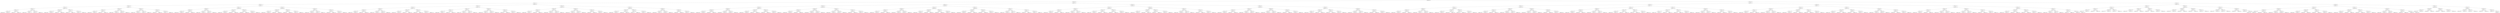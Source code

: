 digraph G{
1792467283 [label="Node{data=[6660, 6660]}"]
1792467283 -> 945177211
945177211 [label="Node{data=[5550, 5550]}"]
945177211 -> 317472188
317472188 [label="Node{data=[3796, 3796]}"]
317472188 -> 1529491159
1529491159 [label="Node{data=[3447, 3447]}"]
1529491159 -> 111902872
111902872 [label="Node{data=[1805, 1805]}"]
111902872 -> 207904684
207904684 [label="Node{data=[1682, 1682]}"]
207904684 -> 2132185665
2132185665 [label="Node{data=[1674, 1674]}"]
2132185665 -> 1967146978
1967146978 [label="Node{data=[1670, 1670]}"]
1967146978 -> 800437906
800437906 [label="Node{data=[1668, 1668]}"]
800437906 -> 25298423
25298423 [label="Node{data=[1665, 1665]}"]
800437906 -> 1246567196
1246567196 [label="Node{data=[1669, 1669]}"]
1967146978 -> 1036335840
1036335840 [label="Node{data=[1672, 1672]}"]
1036335840 -> 1069943532
1069943532 [label="Node{data=[1671, 1671]}"]
1036335840 -> 779750750
779750750 [label="Node{data=[1673, 1673]}"]
2132185665 -> 214791798
214791798 [label="Node{data=[1678, 1678]}"]
214791798 -> 407588661
407588661 [label="Node{data=[1676, 1676]}"]
407588661 -> 391493562
391493562 [label="Node{data=[1675, 1675]}"]
407588661 -> 1765492979
1765492979 [label="Node{data=[1677, 1677]}"]
214791798 -> 245558628
245558628 [label="Node{data=[1680, 1680]}"]
245558628 -> 1288845666
1288845666 [label="Node{data=[1679, 1679]}"]
245558628 -> 1979760421
1979760421 [label="Node{data=[1681, 1681]}"]
207904684 -> 1162812870
1162812870 [label="Node{data=[1715, 1715]}"]
1162812870 -> 1553928646
1553928646 [label="Node{data=[1686, 1686]}"]
1553928646 -> 22751774
22751774 [label="Node{data=[1684, 1684]}"]
22751774 -> 1926321287
1926321287 [label="Node{data=[1683, 1683]}"]
22751774 -> 1330497078
1330497078 [label="Node{data=[1685, 1685]}"]
1553928646 -> 1811476280
1811476280 [label="Node{data=[1688, 1688]}"]
1811476280 -> 866857859
866857859 [label="Node{data=[1687, 1687]}"]
1811476280 -> 1269181469
1269181469 [label="Node{data=[1689, 1689]}"]
1162812870 -> 1786457897
1786457897 [label="Node{data=[1801, 1801]}"]
1786457897 -> 1180081265
1180081265 [label="Node{data=[1767, 1767]}"]
1180081265 -> 738953235
738953235 [label="Node{data=[1727, 1727]}"]
1180081265 -> 1454870347
1454870347 [label="Node{data=[1774, 1774]}"]
1786457897 -> 1703338195
1703338195 [label="Node{data=[1803, 1803]}"]
1703338195 -> 398544134
398544134 [label="Node{data=[1802, 1802]}"]
1703338195 -> 1744438525
1744438525 [label="Node{data=[1804, 1804]}"]
111902872 -> 232587934
232587934 [label="Node{data=[2011, 2011]}"]
232587934 -> 1594882958
1594882958 [label="Node{data=[1826, 1826]}"]
1594882958 -> 1111172116
1111172116 [label="Node{data=[1809, 1809]}"]
1111172116 -> 1976634690
1976634690 [label="Node{data=[1807, 1807]}"]
1976634690 -> 285026452
285026452 [label="Node{data=[1806, 1806]}"]
1976634690 -> 806253198
806253198 [label="Node{data=[1808, 1808]}"]
1111172116 -> 722397983
722397983 [label="Node{data=[1811, 1811]}"]
722397983 -> 1455966241
1455966241 [label="Node{data=[1810, 1810]}"]
722397983 -> 797471716
797471716 [label="Node{data=[1812, 1812]}"]
1594882958 -> 1817312921
1817312921 [label="Node{data=[2007, 2007]}"]
1817312921 -> 811312671
811312671 [label="Node{data=[1881, 1881]}"]
811312671 -> 616986997
616986997 [label="Node{data=[1853, 1853]}"]
811312671 -> 1211967834
1211967834 [label="Node{data=[2006, 2006]}"]
1817312921 -> 737915890
737915890 [label="Node{data=[2009, 2009]}"]
737915890 -> 1191019468
1191019468 [label="Node{data=[2008, 2008]}"]
737915890 -> 1365727159
1365727159 [label="Node{data=[2010, 2010]}"]
232587934 -> 1890698040
1890698040 [label="Node{data=[2019, 2019]}"]
1890698040 -> 102992639
102992639 [label="Node{data=[2015, 2015]}"]
102992639 -> 745183764
745183764 [label="Node{data=[2013, 2013]}"]
745183764 -> 1197189825
1197189825 [label="Node{data=[2012, 2012]}"]
745183764 -> 957159697
957159697 [label="Node{data=[2014, 2014]}"]
102992639 -> 602085565
602085565 [label="Node{data=[2017, 2017]}"]
602085565 -> 1528925423
1528925423 [label="Node{data=[2016, 2016]}"]
602085565 -> 1094072552
1094072552 [label="Node{data=[2018, 2018]}"]
1890698040 -> 279082062
279082062 [label="Node{data=[2023, 2023]}"]
279082062 -> 725594135
725594135 [label="Node{data=[2021, 2021]}"]
725594135 -> 2091779947
2091779947 [label="Node{data=[2020, 2020]}"]
725594135 -> 204444014
204444014 [label="Node{data=[2022, 2022]}"]
279082062 -> 262964385
262964385 [label="Node{data=[2343, 2343]}"]
262964385 -> 1506095691
1506095691 [label="Node{data=[2114, 2114]}"]
262964385 -> 1440539463
1440539463 [label="Node{data=[2367, 2367]}"]
1529491159 -> 629714035
629714035 [label="Node{data=[3577, 3577]}"]
629714035 -> 1315618287
1315618287 [label="Node{data=[3517, 3517]}"]
1315618287 -> 1053661443
1053661443 [label="Node{data=[3509, 3509]}"]
1053661443 -> 213484358
213484358 [label="Node{data=[3505, 3505]}"]
213484358 -> 1823624598
1823624598 [label="Node{data=[3476, 3476]}"]
1823624598 -> 2007760938
2007760938 [label="Node{data=[3461, 3461]}"]
1823624598 -> 637246045
637246045 [label="Node{data=[3481, 3481]}"]
213484358 -> 1696112151
1696112151 [label="Node{data=[3507, 3507]}"]
1696112151 -> 456696287
456696287 [label="Node{data=[3506, 3506]}"]
1696112151 -> 201482178
201482178 [label="Node{data=[3508, 3508]}"]
1053661443 -> 1968313709
1968313709 [label="Node{data=[3513, 3513]}"]
1968313709 -> 1419494902
1419494902 [label="Node{data=[3511, 3511]}"]
1419494902 -> 175354083
175354083 [label="Node{data=[3510, 3510]}"]
1419494902 -> 336658976
336658976 [label="Node{data=[3512, 3512]}"]
1968313709 -> 1905104050
1905104050 [label="Node{data=[3515, 3515]}"]
1905104050 -> 2066959104
2066959104 [label="Node{data=[3514, 3514]}"]
1905104050 -> 1817184301
1817184301 [label="Node{data=[3516, 3516]}"]
1315618287 -> 1884030853
1884030853 [label="Node{data=[3525, 3525]}"]
1884030853 -> 1845044538
1845044538 [label="Node{data=[3521, 3521]}"]
1845044538 -> 217258190
217258190 [label="Node{data=[3519, 3519]}"]
217258190 -> 1611560989
1611560989 [label="Node{data=[3518, 3518]}"]
217258190 -> 1886268342
1886268342 [label="Node{data=[3520, 3520]}"]
1845044538 -> 1419378804
1419378804 [label="Node{data=[3523, 3523]}"]
1419378804 -> 1086019393
1086019393 [label="Node{data=[3522, 3522]}"]
1419378804 -> 1399194075
1399194075 [label="Node{data=[3524, 3524]}"]
1884030853 -> 1381278618
1381278618 [label="Node{data=[3529, 3529]}"]
1381278618 -> 1447661572
1447661572 [label="Node{data=[3527, 3527]}"]
1447661572 -> 1288885459
1288885459 [label="Node{data=[3526, 3526]}"]
1447661572 -> 802778187
802778187 [label="Node{data=[3528, 3528]}"]
1381278618 -> 1483100761
1483100761 [label="Node{data=[3575, 3575]}"]
1483100761 -> 1110782177
1110782177 [label="Node{data=[3530, 3530]}"]
1483100761 -> 412811320
412811320 [label="Node{data=[3576, 3576]}"]
629714035 -> 2093259860
2093259860 [label="Node{data=[3673, 3673]}"]
2093259860 -> 383450383
383450383 [label="Node{data=[3665, 3665]}"]
383450383 -> 2105763085
2105763085 [label="Node{data=[3581, 3581]}"]
2105763085 -> 1029255237
1029255237 [label="Node{data=[3579, 3579]}"]
1029255237 -> 1697066374
1697066374 [label="Node{data=[3578, 3578]}"]
1029255237 -> 609523368
609523368 [label="Node{data=[3580, 3580]}"]
2105763085 -> 1117336610
1117336610 [label="Node{data=[3663, 3663]}"]
1117336610 -> 917962540
917962540 [label="Node{data=[3662, 3662]}"]
1117336610 -> 1788985185
1788985185 [label="Node{data=[3664, 3664]}"]
383450383 -> 1791006027
1791006027 [label="Node{data=[3669, 3669]}"]
1791006027 -> 1634960405
1634960405 [label="Node{data=[3667, 3667]}"]
1634960405 -> 1614629000
1614629000 [label="Node{data=[3666, 3666]}"]
1634960405 -> 125876569
125876569 [label="Node{data=[3668, 3668]}"]
1791006027 -> 1770266159
1770266159 [label="Node{data=[3671, 3671]}"]
1770266159 -> 346713126
346713126 [label="Node{data=[3670, 3670]}"]
1770266159 -> 517545779
517545779 [label="Node{data=[3672, 3672]}"]
2093259860 -> 479274944
479274944 [label="Node{data=[3788, 3788]}"]
479274944 -> 1437415195
1437415195 [label="Node{data=[3677, 3677]}"]
1437415195 -> 304196308
304196308 [label="Node{data=[3675, 3675]}"]
304196308 -> 1154944804
1154944804 [label="Node{data=[3674, 3674]}"]
304196308 -> 1374527321
1374527321 [label="Node{data=[3676, 3676]}"]
1437415195 -> 1841590160
1841590160 [label="Node{data=[3766, 3766]}"]
1841590160 -> 1923882998
1923882998 [label="Node{data=[3745, 3745]}"]
1841590160 -> 243175592
243175592 [label="Node{data=[3787, 3787]}"]
479274944 -> 861196649
861196649 [label="Node{data=[3792, 3792]}"]
861196649 -> 2107801724
2107801724 [label="Node{data=[3790, 3790]}"]
2107801724 -> 1877177233
1877177233 [label="Node{data=[3789, 3789]}"]
2107801724 -> 367154453
367154453 [label="Node{data=[3791, 3791]}"]
861196649 -> 11010393
11010393 [label="Node{data=[3794, 3794]}"]
11010393 -> 1767948368
1767948368 [label="Node{data=[3793, 3793]}"]
11010393 -> 493570326
493570326 [label="Node{data=[3795, 3795]}"]
317472188 -> 447151443
447151443 [label="Node{data=[4244, 4244]}"]
447151443 -> 1514440087
1514440087 [label="Node{data=[4082, 4082]}"]
1514440087 -> 894024911
894024911 [label="Node{data=[3964, 3964]}"]
894024911 -> 1915580553
1915580553 [label="Node{data=[3804, 3804]}"]
1915580553 -> 1607223290
1607223290 [label="Node{data=[3800, 3800]}"]
1607223290 -> 559552937
559552937 [label="Node{data=[3798, 3798]}"]
559552937 -> 1494050441
1494050441 [label="Node{data=[3797, 3797]}"]
559552937 -> 1077804057
1077804057 [label="Node{data=[3799, 3799]}"]
1607223290 -> 2113110131
2113110131 [label="Node{data=[3802, 3802]}"]
2113110131 -> 202725685
202725685 [label="Node{data=[3801, 3801]}"]
2113110131 -> 1042177808
1042177808 [label="Node{data=[3803, 3803]}"]
1915580553 -> 300720638
300720638 [label="Node{data=[3877, 3877]}"]
300720638 -> 1887263656
1887263656 [label="Node{data=[3861, 3861]}"]
1887263656 -> 1451714659
1451714659 [label="Node{data=[3811, 3811]}"]
1887263656 -> 439176060
439176060 [label="Node{data=[3867, 3867]}"]
300720638 -> 1849354902
1849354902 [label="Node{data=[3930, 3930]}"]
1849354902 -> 1954569442
1954569442 [label="Node{data=[3899, 3899]}"]
1849354902 -> 430564961
430564961 [label="Node{data=[3958, 3958]}"]
894024911 -> 1764698243
1764698243 [label="Node{data=[4074, 4074]}"]
1764698243 -> 1358434666
1358434666 [label="Node{data=[4070, 4070]}"]
1358434666 -> 652812507
652812507 [label="Node{data=[4068, 4068]}"]
652812507 -> 1889878153
1889878153 [label="Node{data=[4067, 4067]}"]
652812507 -> 1625167150
1625167150 [label="Node{data=[4069, 4069]}"]
1358434666 -> 1891445534
1891445534 [label="Node{data=[4072, 4072]}"]
1891445534 -> 532492842
532492842 [label="Node{data=[4071, 4071]}"]
1891445534 -> 1162250332
1162250332 [label="Node{data=[4073, 4073]}"]
1764698243 -> 1436648127
1436648127 [label="Node{data=[4078, 4078]}"]
1436648127 -> 1289598670
1289598670 [label="Node{data=[4076, 4076]}"]
1289598670 -> 981983517
981983517 [label="Node{data=[4075, 4075]}"]
1289598670 -> 1265801849
1265801849 [label="Node{data=[4077, 4077]}"]
1436648127 -> 312434130
312434130 [label="Node{data=[4080, 4080]}"]
312434130 -> 869659273
869659273 [label="Node{data=[4079, 4079]}"]
312434130 -> 920613607
920613607 [label="Node{data=[4081, 4081]}"]
1514440087 -> 1772197655
1772197655 [label="Node{data=[4184, 4184]}"]
1772197655 -> 20457020
20457020 [label="Node{data=[4176, 4176]}"]
20457020 -> 501599528
501599528 [label="Node{data=[4172, 4172]}"]
501599528 -> 1356909625
1356909625 [label="Node{data=[4107, 4107]}"]
1356909625 -> 899477533
899477533 [label="Node{data=[4096, 4096]}"]
1356909625 -> 1976908116
1976908116 [label="Node{data=[4121, 4121]}"]
501599528 -> 1181365835
1181365835 [label="Node{data=[4174, 4174]}"]
1181365835 -> 280869819
280869819 [label="Node{data=[4173, 4173]}"]
1181365835 -> 1114881449
1114881449 [label="Node{data=[4175, 4175]}"]
20457020 -> 514859818
514859818 [label="Node{data=[4180, 4180]}"]
514859818 -> 159356633
159356633 [label="Node{data=[4178, 4178]}"]
159356633 -> 1961006126
1961006126 [label="Node{data=[4177, 4177]}"]
159356633 -> 723771886
723771886 [label="Node{data=[4179, 4179]}"]
514859818 -> 873803475
873803475 [label="Node{data=[4182, 4182]}"]
873803475 -> 1093255126
1093255126 [label="Node{data=[4181, 4181]}"]
873803475 -> 562692153
562692153 [label="Node{data=[4183, 4183]}"]
1772197655 -> 353548663
353548663 [label="Node{data=[4236, 4236]}"]
353548663 -> 149716656
149716656 [label="Node{data=[4188, 4188]}"]
149716656 -> 79144820
79144820 [label="Node{data=[4186, 4186]}"]
79144820 -> 1968043027
1968043027 [label="Node{data=[4185, 4185]}"]
79144820 -> 1972646604
1972646604 [label="Node{data=[4187, 4187]}"]
149716656 -> 518441776
518441776 [label="Node{data=[4221, 4221]}"]
518441776 -> 659772319
659772319 [label="Node{data=[4189, 4189]}"]
518441776 -> 1025820170
1025820170 [label="Node{data=[4235, 4235]}"]
353548663 -> 1769115952
1769115952 [label="Node{data=[4240, 4240]}"]
1769115952 -> 1097164901
1097164901 [label="Node{data=[4238, 4238]}"]
1097164901 -> 2090275965
2090275965 [label="Node{data=[4237, 4237]}"]
1097164901 -> 1738049907
1738049907 [label="Node{data=[4239, 4239]}"]
1769115952 -> 446594977
446594977 [label="Node{data=[4242, 4242]}"]
446594977 -> 1884429015
1884429015 [label="Node{data=[4241, 4241]}"]
446594977 -> 874695772
874695772 [label="Node{data=[4243, 4243]}"]
447151443 -> 399644858
399644858 [label="Node{data=[4508, 4508]}"]
399644858 -> 2119704214
2119704214 [label="Node{data=[4446, 4446]}"]
2119704214 -> 515651368
515651368 [label="Node{data=[4438, 4438]}"]
515651368 -> 1012816015
1012816015 [label="Node{data=[4248, 4248]}"]
1012816015 -> 995004534
995004534 [label="Node{data=[4246, 4246]}"]
995004534 -> 89949479
89949479 [label="Node{data=[4245, 4245]}"]
995004534 -> 2057762771
2057762771 [label="Node{data=[4247, 4247]}"]
1012816015 -> 879907368
879907368 [label="Node{data=[4250, 4250]}"]
879907368 -> 2070981104
2070981104 [label="Node{data=[4249, 4249]}"]
879907368 -> 451177988
451177988 [label="Node{data=[4374, 4374]}"]
515651368 -> 1462831844
1462831844 [label="Node{data=[4442, 4442]}"]
1462831844 -> 1911877944
1911877944 [label="Node{data=[4440, 4440]}"]
1911877944 -> 255191519
255191519 [label="Node{data=[4439, 4439]}"]
1911877944 -> 907551347
907551347 [label="Node{data=[4441, 4441]}"]
1462831844 -> 1772185726
1772185726 [label="Node{data=[4444, 4444]}"]
1772185726 -> 1057634627
1057634627 [label="Node{data=[4443, 4443]}"]
1772185726 -> 525423724
525423724 [label="Node{data=[4445, 4445]}"]
2119704214 -> 1756227151
1756227151 [label="Node{data=[4454, 4454]}"]
1756227151 -> 179143100
179143100 [label="Node{data=[4450, 4450]}"]
179143100 -> 1677943179
1677943179 [label="Node{data=[4448, 4448]}"]
1677943179 -> 1902422867
1902422867 [label="Node{data=[4447, 4447]}"]
1677943179 -> 1987884206
1987884206 [label="Node{data=[4449, 4449]}"]
179143100 -> 280656828
280656828 [label="Node{data=[4452, 4452]}"]
280656828 -> 1875529497
1875529497 [label="Node{data=[4451, 4451]}"]
280656828 -> 991973248
991973248 [label="Node{data=[4453, 4453]}"]
1756227151 -> 678053262
678053262 [label="Node{data=[4504, 4504]}"]
678053262 -> 1808710820
1808710820 [label="Node{data=[4456, 4456]}"]
1808710820 -> 1447138371
1447138371 [label="Node{data=[4455, 4455]}"]
1808710820 -> 1873059140
1873059140 [label="Node{data=[4503, 4503]}"]
678053262 -> 362341131
362341131 [label="Node{data=[4506, 4506]}"]
362341131 -> 187520640
187520640 [label="Node{data=[4505, 4505]}"]
362341131 -> 1360275498
1360275498 [label="Node{data=[4507, 4507]}"]
399644858 -> 437375473
437375473 [label="Node{data=[4524, 4524]}"]
437375473 -> 1212410115
1212410115 [label="Node{data=[4516, 4516]}"]
1212410115 -> 691748829
691748829 [label="Node{data=[4512, 4512]}"]
691748829 -> 1503532968
1503532968 [label="Node{data=[4510, 4510]}"]
1503532968 -> 1301596979
1301596979 [label="Node{data=[4509, 4509]}"]
1503532968 -> 440940659
440940659 [label="Node{data=[4511, 4511]}"]
691748829 -> 1786591536
1786591536 [label="Node{data=[4514, 4514]}"]
1786591536 -> 1131888768
1131888768 [label="Node{data=[4513, 4513]}"]
1786591536 -> 676451982
676451982 [label="Node{data=[4515, 4515]}"]
1212410115 -> 1929504855
1929504855 [label="Node{data=[4520, 4520]}"]
1929504855 -> 1882647486
1882647486 [label="Node{data=[4518, 4518]}"]
1882647486 -> 163366520
163366520 [label="Node{data=[4517, 4517]}"]
1882647486 -> 796886119
796886119 [label="Node{data=[4519, 4519]}"]
1929504855 -> 1396740751
1396740751 [label="Node{data=[4522, 4522]}"]
1396740751 -> 342681666
342681666 [label="Node{data=[4521, 4521]}"]
1396740751 -> 2064409521
2064409521 [label="Node{data=[4523, 4523]}"]
437375473 -> 679713803
679713803 [label="Node{data=[5542, 5542]}"]
679713803 -> 2130749310
2130749310 [label="Node{data=[4569, 4569]}"]
2130749310 -> 207453732
207453732 [label="Node{data=[4526, 4526]}"]
207453732 -> 349472245
349472245 [label="Node{data=[4525, 4525]}"]
207453732 -> 545468576
545468576 [label="Node{data=[4527, 4527]}"]
2130749310 -> 1522682009
1522682009 [label="Node{data=[5540, 5540]}"]
1522682009 -> 1032430011
1032430011 [label="Node{data=[5539, 5539]}"]
1522682009 -> 222458066
222458066 [label="Node{data=[5541, 5541]}"]
679713803 -> 889014250
889014250 [label="Node{data=[5546, 5546]}"]
889014250 -> 2092128108
2092128108 [label="Node{data=[5544, 5544]}"]
2092128108 -> 206021944
206021944 [label="Node{data=[5543, 5543]}"]
2092128108 -> 312311938
312311938 [label="Node{data=[5545, 5545]}"]
889014250 -> 1275156268
1275156268 [label="Node{data=[5548, 5548]}"]
1275156268 -> 720331255
720331255 [label="Node{data=[5547, 5547]}"]
1275156268 -> 464551927
464551927 [label="Node{data=[5549, 5549]}"]
945177211 -> 1708615059
1708615059 [label="Node{data=[5722, 5722]}"]
1708615059 -> 589948466
589948466 [label="Node{data=[5615, 5615]}"]
589948466 -> 1914231673
1914231673 [label="Node{data=[5582, 5582]}"]
1914231673 -> 1783581962
1783581962 [label="Node{data=[5566, 5566]}"]
1783581962 -> 879384109
879384109 [label="Node{data=[5558, 5558]}"]
879384109 -> 1478377188
1478377188 [label="Node{data=[5554, 5554]}"]
1478377188 -> 1827267981
1827267981 [label="Node{data=[5552, 5552]}"]
1827267981 -> 2086588935
2086588935 [label="Node{data=[5551, 5551]}"]
1827267981 -> 451094687
451094687 [label="Node{data=[5553, 5553]}"]
1478377188 -> 866372665
866372665 [label="Node{data=[5556, 5556]}"]
866372665 -> 272990797
272990797 [label="Node{data=[5555, 5555]}"]
866372665 -> 444703912
444703912 [label="Node{data=[5557, 5557]}"]
879384109 -> 430297271
430297271 [label="Node{data=[5562, 5562]}"]
430297271 -> 877266366
877266366 [label="Node{data=[5560, 5560]}"]
877266366 -> 136425104
136425104 [label="Node{data=[5559, 5559]}"]
877266366 -> 529727448
529727448 [label="Node{data=[5561, 5561]}"]
430297271 -> 671458549
671458549 [label="Node{data=[5564, 5564]}"]
671458549 -> 1283863486
1283863486 [label="Node{data=[5563, 5563]}"]
671458549 -> 1230393744
1230393744 [label="Node{data=[5565, 5565]}"]
1783581962 -> 1093798749
1093798749 [label="Node{data=[5574, 5574]}"]
1093798749 -> 1142238594
1142238594 [label="Node{data=[5570, 5570]}"]
1142238594 -> 972291453
972291453 [label="Node{data=[5568, 5568]}"]
972291453 -> 1121116418
1121116418 [label="Node{data=[5567, 5567]}"]
972291453 -> 325804774
325804774 [label="Node{data=[5569, 5569]}"]
1142238594 -> 2130654260
2130654260 [label="Node{data=[5572, 5572]}"]
2130654260 -> 1489057411
1489057411 [label="Node{data=[5571, 5571]}"]
2130654260 -> 231609960
231609960 [label="Node{data=[5573, 5573]}"]
1093798749 -> 1165633893
1165633893 [label="Node{data=[5578, 5578]}"]
1165633893 -> 1118038890
1118038890 [label="Node{data=[5576, 5576]}"]
1118038890 -> 327657619
327657619 [label="Node{data=[5575, 5575]}"]
1118038890 -> 1845989853
1845989853 [label="Node{data=[5577, 5577]}"]
1165633893 -> 2057481337
2057481337 [label="Node{data=[5580, 5580]}"]
2057481337 -> 663220476
663220476 [label="Node{data=[5579, 5579]}"]
2057481337 -> 166332335
166332335 [label="Node{data=[5581, 5581]}"]
1914231673 -> 1529996854
1529996854 [label="Node{data=[5599, 5599]}"]
1529996854 -> 874469453
874469453 [label="Node{data=[5591, 5591]}"]
874469453 -> 738676258
738676258 [label="Node{data=[5587, 5587]}"]
738676258 -> 1963582322
1963582322 [label="Node{data=[5584, 5584]}"]
1963582322 -> 559786931
559786931 [label="Node{data=[5583, 5583]}"]
1963582322 -> 1867404005
1867404005 [label="Node{data=[5586, 5586]}"]
738676258 -> 2033088368
2033088368 [label="Node{data=[5589, 5589]}"]
2033088368 -> 1132861780
1132861780 [label="Node{data=[5588, 5588]}"]
2033088368 -> 264909476
264909476 [label="Node{data=[5590, 5590]}"]
874469453 -> 302940354
302940354 [label="Node{data=[5595, 5595]}"]
302940354 -> 412217348
412217348 [label="Node{data=[5593, 5593]}"]
412217348 -> 1798182651
1798182651 [label="Node{data=[5592, 5592]}"]
412217348 -> 900683304
900683304 [label="Node{data=[5594, 5594]}"]
302940354 -> 1396824271
1396824271 [label="Node{data=[5597, 5597]}"]
1396824271 -> 1145508723
1145508723 [label="Node{data=[5596, 5596]}"]
1396824271 -> 1606765774
1606765774 [label="Node{data=[5598, 5598]}"]
1529996854 -> 269766408
269766408 [label="Node{data=[5607, 5607]}"]
269766408 -> 1305377381
1305377381 [label="Node{data=[5603, 5603]}"]
1305377381 -> 829305892
829305892 [label="Node{data=[5601, 5601]}"]
829305892 -> 1152957947
1152957947 [label="Node{data=[5600, 5600]}"]
829305892 -> 1994835563
1994835563 [label="Node{data=[5602, 5602]}"]
1305377381 -> 1212520320
1212520320 [label="Node{data=[5605, 5605]}"]
1212520320 -> 139085240
139085240 [label="Node{data=[5604, 5604]}"]
1212520320 -> 152856111
152856111 [label="Node{data=[5606, 5606]}"]
269766408 -> 1225342201
1225342201 [label="Node{data=[5611, 5611]}"]
1225342201 -> 764697551
764697551 [label="Node{data=[5609, 5609]}"]
764697551 -> 1999223872
1999223872 [label="Node{data=[5608, 5608]}"]
764697551 -> 493785492
493785492 [label="Node{data=[5610, 5610]}"]
1225342201 -> 494966836
494966836 [label="Node{data=[5613, 5613]}"]
494966836 -> 306569832
306569832 [label="Node{data=[5612, 5612]}"]
494966836 -> 674535388
674535388 [label="Node{data=[5614, 5614]}"]
589948466 -> 1094668671
1094668671 [label="Node{data=[5657, 5657]}"]
1094668671 -> 1491542100
1491542100 [label="Node{data=[5641, 5641]}"]
1491542100 -> 1703726978
1703726978 [label="Node{data=[5623, 5623]}"]
1703726978 -> 1762274968
1762274968 [label="Node{data=[5619, 5619]}"]
1762274968 -> 1376071279
1376071279 [label="Node{data=[5617, 5617]}"]
1376071279 -> 855720443
855720443 [label="Node{data=[5616, 5616]}"]
1376071279 -> 812808390
812808390 [label="Node{data=[5618, 5618]}"]
1762274968 -> 146075326
146075326 [label="Node{data=[5621, 5621]}"]
146075326 -> 1941561233
1941561233 [label="Node{data=[5620, 5620]}"]
146075326 -> 1242453636
1242453636 [label="Node{data=[5622, 5622]}"]
1703726978 -> 1763287883
1763287883 [label="Node{data=[5637, 5637]}"]
1763287883 -> 1190617544
1190617544 [label="Node{data=[5635, 5635]}"]
1190617544 -> 2072996816
2072996816 [label="Node{data=[5624, 5624]}"]
1190617544 -> 1124972627
1124972627 [label="Node{data=[5636, 5636]}"]
1763287883 -> 1730828418
1730828418 [label="Node{data=[5639, 5639]}"]
1730828418 -> 447650958
447650958 [label="Node{data=[5638, 5638]}"]
1730828418 -> 452965856
452965856 [label="Node{data=[5640, 5640]}"]
1491542100 -> 882792908
882792908 [label="Node{data=[5649, 5649]}"]
882792908 -> 29747605
29747605 [label="Node{data=[5645, 5645]}"]
29747605 -> 1868648399
1868648399 [label="Node{data=[5643, 5643]}"]
1868648399 -> 148289398
148289398 [label="Node{data=[5642, 5642]}"]
1868648399 -> 1321263001
1321263001 [label="Node{data=[5644, 5644]}"]
29747605 -> 1617370773
1617370773 [label="Node{data=[5647, 5647]}"]
1617370773 -> 94190177
94190177 [label="Node{data=[5646, 5646]}"]
1617370773 -> 944586915
944586915 [label="Node{data=[5648, 5648]}"]
882792908 -> 1882811428
1882811428 [label="Node{data=[5653, 5653]}"]
1882811428 -> 686966528
686966528 [label="Node{data=[5651, 5651]}"]
686966528 -> 1154498125
1154498125 [label="Node{data=[5650, 5650]}"]
686966528 -> 382346796
382346796 [label="Node{data=[5652, 5652]}"]
1882811428 -> 757674141
757674141 [label="Node{data=[5655, 5655]}"]
757674141 -> 391751807
391751807 [label="Node{data=[5654, 5654]}"]
757674141 -> 1388240527
1388240527 [label="Node{data=[5656, 5656]}"]
1094668671 -> 352483762
352483762 [label="Node{data=[5706, 5706]}"]
352483762 -> 1900748375
1900748375 [label="Node{data=[5665, 5665]}"]
1900748375 -> 730552913
730552913 [label="Node{data=[5661, 5661]}"]
730552913 -> 266707721
266707721 [label="Node{data=[5659, 5659]}"]
266707721 -> 162305198
162305198 [label="Node{data=[5658, 5658]}"]
266707721 -> 540838506
540838506 [label="Node{data=[5660, 5660]}"]
730552913 -> 1368655342
1368655342 [label="Node{data=[5663, 5663]}"]
1368655342 -> 1942686014
1942686014 [label="Node{data=[5662, 5662]}"]
1368655342 -> 514845197
514845197 [label="Node{data=[5664, 5664]}"]
1900748375 -> 1510235240
1510235240 [label="Node{data=[5669, 5669]}"]
1510235240 -> 734955955
734955955 [label="Node{data=[5667, 5667]}"]
734955955 -> 6809357
6809357 [label="Node{data=[5666, 5666]}"]
734955955 -> 1643743886
1643743886 [label="Node{data=[5668, 5668]}"]
1510235240 -> 434531781
434531781 [label="Node{data=[5671, 5671]}"]
434531781 -> 1186659419
1186659419 [label="Node{data=[5670, 5670]}"]
434531781 -> 2035954702
2035954702 [label="Node{data=[5705, 5705]}"]
352483762 -> 1423600721
1423600721 [label="Node{data=[5714, 5714]}"]
1423600721 -> 2121837386
2121837386 [label="Node{data=[5710, 5710]}"]
2121837386 -> 1865537786
1865537786 [label="Node{data=[5708, 5708]}"]
1865537786 -> 1197697878
1197697878 [label="Node{data=[5707, 5707]}"]
1865537786 -> 1079783183
1079783183 [label="Node{data=[5709, 5709]}"]
2121837386 -> 2076573365
2076573365 [label="Node{data=[5712, 5712]}"]
2076573365 -> 449978175
449978175 [label="Node{data=[5711, 5711]}"]
2076573365 -> 1178074856
1178074856 [label="Node{data=[5713, 5713]}"]
1423600721 -> 1739756918
1739756918 [label="Node{data=[5718, 5718]}"]
1739756918 -> 861339491
861339491 [label="Node{data=[5716, 5716]}"]
861339491 -> 972498385
972498385 [label="Node{data=[5715, 5715]}"]
861339491 -> 1078877369
1078877369 [label="Node{data=[5717, 5717]}"]
1739756918 -> 866412771
866412771 [label="Node{data=[5720, 5720]}"]
866412771 -> 923612179
923612179 [label="Node{data=[5719, 5719]}"]
866412771 -> 928274062
928274062 [label="Node{data=[5721, 5721]}"]
1708615059 -> 97349449
97349449 [label="Node{data=[6282, 6282]}"]
97349449 -> 364837987
364837987 [label="Node{data=[5756, 5756]}"]
364837987 -> 1271787371
1271787371 [label="Node{data=[5740, 5740]}"]
1271787371 -> 1589125306
1589125306 [label="Node{data=[5732, 5732]}"]
1589125306 -> 811707139
811707139 [label="Node{data=[5726, 5726]}"]
811707139 -> 1381893256
1381893256 [label="Node{data=[5724, 5724]}"]
1381893256 -> 1993088799
1993088799 [label="Node{data=[5723, 5723]}"]
1381893256 -> 1768836236
1768836236 [label="Node{data=[5725, 5725]}"]
811707139 -> 1424677649
1424677649 [label="Node{data=[5730, 5730]}"]
1424677649 -> 1991438144
1991438144 [label="Node{data=[5729, 5729]}"]
1424677649 -> 1611674222
1611674222 [label="Node{data=[5731, 5731]}"]
1589125306 -> 2072053964
2072053964 [label="Node{data=[5736, 5736]}"]
2072053964 -> 2041669374
2041669374 [label="Node{data=[5734, 5734]}"]
2041669374 -> 412634727
412634727 [label="Node{data=[5733, 5733]}"]
2041669374 -> 2038078552
2038078552 [label="Node{data=[5735, 5735]}"]
2072053964 -> 181284051
181284051 [label="Node{data=[5738, 5738]}"]
181284051 -> 2025467362
2025467362 [label="Node{data=[5737, 5737]}"]
181284051 -> 571195364
571195364 [label="Node{data=[5739, 5739]}"]
1271787371 -> 264142753
264142753 [label="Node{data=[5748, 5748]}"]
264142753 -> 1961714225
1961714225 [label="Node{data=[5744, 5744]}"]
1961714225 -> 1569821811
1569821811 [label="Node{data=[5742, 5742]}"]
1569821811 -> 572191930
572191930 [label="Node{data=[5741, 5741]}"]
1569821811 -> 1587921967
1587921967 [label="Node{data=[5743, 5743]}"]
1961714225 -> 1103546656
1103546656 [label="Node{data=[5746, 5746]}"]
1103546656 -> 270925671
270925671 [label="Node{data=[5745, 5745]}"]
1103546656 -> 1701803773
1701803773 [label="Node{data=[5747, 5747]}"]
264142753 -> 354108099
354108099 [label="Node{data=[5752, 5752]}"]
354108099 -> 1659049609
1659049609 [label="Node{data=[5750, 5750]}"]
1659049609 -> 1568805749
1568805749 [label="Node{data=[5749, 5749]}"]
1659049609 -> 1128554150
1128554150 [label="Node{data=[5751, 5751]}"]
354108099 -> 201720151
201720151 [label="Node{data=[5754, 5754]}"]
201720151 -> 1990920448
1990920448 [label="Node{data=[5753, 5753]}"]
201720151 -> 1006613787
1006613787 [label="Node{data=[5755, 5755]}"]
364837987 -> 1513061804
1513061804 [label="Node{data=[6266, 6266]}"]
1513061804 -> 1713361671
1713361671 [label="Node{data=[6258, 6258]}"]
1713361671 -> 1213343181
1213343181 [label="Node{data=[5945, 5945]}"]
1213343181 -> 239277745
239277745 [label="Node{data=[5758, 5758]}"]
239277745 -> 790677704
790677704 [label="Node{data=[5757, 5757]}"]
239277745 -> 935309760
935309760 [label="Node{data=[5759, 5759]}"]
1213343181 -> 1847236279
1847236279 [label="Node{data=[6256, 6256]}"]
1847236279 -> 2029712219
2029712219 [label="Node{data=[6255, 6255]}"]
1847236279 -> 1362432516
1362432516 [label="Node{data=[6257, 6257]}"]
1713361671 -> 458131539
458131539 [label="Node{data=[6262, 6262]}"]
458131539 -> 559618723
559618723 [label="Node{data=[6260, 6260]}"]
559618723 -> 244602360
244602360 [label="Node{data=[6259, 6259]}"]
559618723 -> 2001261340
2001261340 [label="Node{data=[6261, 6261]}"]
458131539 -> 413913526
413913526 [label="Node{data=[6264, 6264]}"]
413913526 -> 1641831938
1641831938 [label="Node{data=[6263, 6263]}"]
413913526 -> 1305209940
1305209940 [label="Node{data=[6265, 6265]}"]
1513061804 -> 2091521730
2091521730 [label="Node{data=[6274, 6274]}"]
2091521730 -> 986340992
986340992 [label="Node{data=[6270, 6270]}"]
986340992 -> 971324309
971324309 [label="Node{data=[6268, 6268]}"]
971324309 -> 736025009
736025009 [label="Node{data=[6267, 6267]}"]
971324309 -> 133092878
133092878 [label="Node{data=[6269, 6269]}"]
986340992 -> 1874372141
1874372141 [label="Node{data=[6272, 6272]}"]
1874372141 -> 2140213724
2140213724 [label="Node{data=[6271, 6271]}"]
1874372141 -> 585059534
585059534 [label="Node{data=[6273, 6273]}"]
2091521730 -> 1399889981
1399889981 [label="Node{data=[6278, 6278]}"]
1399889981 -> 2043932080
2043932080 [label="Node{data=[6276, 6276]}"]
2043932080 -> 247139495
247139495 [label="Node{data=[6275, 6275]}"]
2043932080 -> 1448773762
1448773762 [label="Node{data=[6277, 6277]}"]
1399889981 -> 16628540
16628540 [label="Node{data=[6280, 6280]}"]
16628540 -> 1722120446
1722120446 [label="Node{data=[6279, 6279]}"]
16628540 -> 816684729
816684729 [label="Node{data=[6281, 6281]}"]
97349449 -> 842075830
842075830 [label="Node{data=[6409, 6409]}"]
842075830 -> 1601730455
1601730455 [label="Node{data=[6345, 6345]}"]
1601730455 -> 307729934
307729934 [label="Node{data=[6337, 6337]}"]
307729934 -> 1322490539
1322490539 [label="Node{data=[6286, 6286]}"]
1322490539 -> 1949137273
1949137273 [label="Node{data=[6284, 6284]}"]
1949137273 -> 1752530084
1752530084 [label="Node{data=[6283, 6283]}"]
1949137273 -> 1178361922
1178361922 [label="Node{data=[6285, 6285]}"]
1322490539 -> 342404332
342404332 [label="Node{data=[6288, 6288]}"]
342404332 -> 194116009
194116009 [label="Node{data=[6287, 6287]}"]
342404332 -> 1212298275
1212298275 [label="Node{data=[6336, 6336]}"]
307729934 -> 1842967321
1842967321 [label="Node{data=[6341, 6341]}"]
1842967321 -> 1015524738
1015524738 [label="Node{data=[6339, 6339]}"]
1015524738 -> 945772298
945772298 [label="Node{data=[6338, 6338]}"]
1015524738 -> 1642438414
1642438414 [label="Node{data=[6340, 6340]}"]
1842967321 -> 1199729040
1199729040 [label="Node{data=[6343, 6343]}"]
1199729040 -> 1189623647
1189623647 [label="Node{data=[6342, 6342]}"]
1199729040 -> 80596879
80596879 [label="Node{data=[6344, 6344]}"]
1601730455 -> 1235041783
1235041783 [label="Node{data=[6353, 6353]}"]
1235041783 -> 487003069
487003069 [label="Node{data=[6349, 6349]}"]
487003069 -> 450006413
450006413 [label="Node{data=[6347, 6347]}"]
450006413 -> 1879677167
1879677167 [label="Node{data=[6346, 6346]}"]
450006413 -> 1356558748
1356558748 [label="Node{data=[6348, 6348]}"]
487003069 -> 1969494721
1969494721 [label="Node{data=[6351, 6351]}"]
1969494721 -> 2077511429
2077511429 [label="Node{data=[6350, 6350]}"]
1969494721 -> 1202089584
1202089584 [label="Node{data=[6352, 6352]}"]
1235041783 -> 1283109001
1283109001 [label="Node{data=[6360, 6360]}"]
1283109001 -> 429726165
429726165 [label="Node{data=[6355, 6355]}"]
429726165 -> 1088999812
1088999812 [label="Node{data=[6354, 6354]}"]
429726165 -> 885649927
885649927 [label="Node{data=[6356, 6356]}"]
1283109001 -> 766440175
766440175 [label="Node{data=[6407, 6407]}"]
766440175 -> 1544291646
1544291646 [label="Node{data=[6380, 6380]}"]
766440175 -> 1525586890
1525586890 [label="Node{data=[6408, 6408]}"]
842075830 -> 567022426
567022426 [label="Node{data=[6580, 6580]}"]
567022426 -> 2066723846
2066723846 [label="Node{data=[6417, 6417]}"]
2066723846 -> 1194748840
1194748840 [label="Node{data=[6413, 6413]}"]
1194748840 -> 1772656719
1772656719 [label="Node{data=[6411, 6411]}"]
1772656719 -> 675221731
675221731 [label="Node{data=[6410, 6410]}"]
1772656719 -> 783687270
783687270 [label="Node{data=[6412, 6412]}"]
1194748840 -> 1512659763
1512659763 [label="Node{data=[6415, 6415]}"]
1512659763 -> 2012138201
2012138201 [label="Node{data=[6414, 6414]}"]
1512659763 -> 663123151
663123151 [label="Node{data=[6416, 6416]}"]
2066723846 -> 962399095
962399095 [label="Node{data=[6421, 6421]}"]
962399095 -> 691879852
691879852 [label="Node{data=[6419, 6419]}"]
691879852 -> 679776336
679776336 [label="Node{data=[6418, 6418]}"]
691879852 -> 1009822083
1009822083 [label="Node{data=[6420, 6420]}"]
962399095 -> 1843862465
1843862465 [label="Node{data=[6578, 6578]}"]
1843862465 -> 761764238
761764238 [label="Node{data=[6458, 6458]}"]
1843862465 -> 569219682
569219682 [label="Node{data=[6579, 6579]}"]
567022426 -> 405295981
405295981 [label="Node{data=[6652, 6652]}"]
405295981 -> 1304718010
1304718010 [label="Node{data=[6584, 6584]}"]
1304718010 -> 1560158565
1560158565 [label="Node{data=[6582, 6582]}"]
1560158565 -> 294489618
294489618 [label="Node{data=[6581, 6581]}"]
1560158565 -> 1273238645
1273238645 [label="Node{data=[6583, 6583]}"]
1304718010 -> 622540297
622540297 [label="Node{data=[6650, 6650]}"]
622540297 -> 147050182
147050182 [label="Node{data=[6617, 6617]}"]
622540297 -> 1975725266
1975725266 [label="Node{data=[6651, 6651]}"]
405295981 -> 519031203
519031203 [label="Node{data=[6656, 6656]}"]
519031203 -> 1656229641
1656229641 [label="Node{data=[6654, 6654]}"]
1656229641 -> 1947945062
1947945062 [label="Node{data=[6653, 6653]}"]
1656229641 -> 408051595
408051595 [label="Node{data=[6655, 6655]}"]
519031203 -> 2014330867
2014330867 [label="Node{data=[6658, 6658]}"]
2014330867 -> 1517467583
1517467583 [label="Node{data=[6657, 6657]}"]
2014330867 -> 1954843887
1954843887 [label="Node{data=[6659, 6659]}"]
1792467283 -> 2116037619
2116037619 [label="Node{data=[8738, 8738]}"]
2116037619 -> 121007203
121007203 [label="Node{data=[7907, 7907]}"]
121007203 -> 1219951733
1219951733 [label="Node{data=[6860, 6860]}"]
1219951733 -> 403042936
403042936 [label="Node{data=[6790, 6790]}"]
403042936 -> 1728392504
1728392504 [label="Node{data=[6701, 6701]}"]
1728392504 -> 1399066831
1399066831 [label="Node{data=[6668, 6668]}"]
1399066831 -> 743312258
743312258 [label="Node{data=[6664, 6664]}"]
743312258 -> 460307009
460307009 [label="Node{data=[6662, 6662]}"]
460307009 -> 1439512825
1439512825 [label="Node{data=[6661, 6661]}"]
460307009 -> 651995367
651995367 [label="Node{data=[6663, 6663]}"]
743312258 -> 2048042405
2048042405 [label="Node{data=[6666, 6666]}"]
2048042405 -> 482981140
482981140 [label="Node{data=[6665, 6665]}"]
2048042405 -> 545217668
545217668 [label="Node{data=[6667, 6667]}"]
1399066831 -> 1663521788
1663521788 [label="Node{data=[6697, 6697]}"]
1663521788 -> 209190320
209190320 [label="Node{data=[6670, 6670]}"]
209190320 -> 1573361727
1573361727 [label="Node{data=[6669, 6669]}"]
209190320 -> 126252159
126252159 [label="Node{data=[6671, 6671]}"]
1663521788 -> 1592225728
1592225728 [label="Node{data=[6699, 6699]}"]
1592225728 -> 1833862097
1833862097 [label="Node{data=[6698, 6698]}"]
1592225728 -> 204072999
204072999 [label="Node{data=[6700, 6700]}"]
1728392504 -> 951599185
951599185 [label="Node{data=[6709, 6709]}"]
951599185 -> 1564778985
1564778985 [label="Node{data=[6705, 6705]}"]
1564778985 -> 1141760411
1141760411 [label="Node{data=[6703, 6703]}"]
1141760411 -> 119947757
119947757 [label="Node{data=[6702, 6702]}"]
1141760411 -> 2112234384
2112234384 [label="Node{data=[6704, 6704]}"]
1564778985 -> 89497132
89497132 [label="Node{data=[6707, 6707]}"]
89497132 -> 788506148
788506148 [label="Node{data=[6706, 6706]}"]
89497132 -> 459518783
459518783 [label="Node{data=[6708, 6708]}"]
951599185 -> 1465248096
1465248096 [label="Node{data=[6786, 6786]}"]
1465248096 -> 2119739736
2119739736 [label="Node{data=[6754, 6754]}"]
2119739736 -> 767946289
767946289 [label="Node{data=[6724, 6724]}"]
2119739736 -> 725179133
725179133 [label="Node{data=[6782, 6782]}"]
1465248096 -> 1398777875
1398777875 [label="Node{data=[6788, 6788]}"]
1398777875 -> 1761007945
1761007945 [label="Node{data=[6787, 6787]}"]
1398777875 -> 1782584832
1782584832 [label="Node{data=[6789, 6789]}"]
403042936 -> 189748999
189748999 [label="Node{data=[6844, 6844]}"]
189748999 -> 637434189
637434189 [label="Node{data=[6806, 6806]}"]
637434189 -> 2073870378
2073870378 [label="Node{data=[6794, 6794]}"]
2073870378 -> 294009167
294009167 [label="Node{data=[6792, 6792]}"]
294009167 -> 1610654487
1610654487 [label="Node{data=[6791, 6791]}"]
294009167 -> 912427595
912427595 [label="Node{data=[6793, 6793]}"]
2073870378 -> 736264509
736264509 [label="Node{data=[6796, 6796]}"]
736264509 -> 193890639
193890639 [label="Node{data=[6795, 6795]}"]
736264509 -> 1861454642
1861454642 [label="Node{data=[6797, 6797]}"]
637434189 -> 1289839733
1289839733 [label="Node{data=[6840, 6840]}"]
1289839733 -> 1932914621
1932914621 [label="Node{data=[6838, 6838]}"]
1932914621 -> 210687077
210687077 [label="Node{data=[6837, 6837]}"]
1932914621 -> 2127979741
2127979741 [label="Node{data=[6839, 6839]}"]
1289839733 -> 961770942
961770942 [label="Node{data=[6842, 6842]}"]
961770942 -> 1707552046
1707552046 [label="Node{data=[6841, 6841]}"]
961770942 -> 529592335
529592335 [label="Node{data=[6843, 6843]}"]
189748999 -> 1378717612
1378717612 [label="Node{data=[6852, 6852]}"]
1378717612 -> 1894907602
1894907602 [label="Node{data=[6848, 6848]}"]
1894907602 -> 738395071
738395071 [label="Node{data=[6846, 6846]}"]
738395071 -> 881565368
881565368 [label="Node{data=[6845, 6845]}"]
738395071 -> 182794090
182794090 [label="Node{data=[6847, 6847]}"]
1894907602 -> 1964855178
1964855178 [label="Node{data=[6850, 6850]}"]
1964855178 -> 1094165613
1094165613 [label="Node{data=[6849, 6849]}"]
1964855178 -> 698453165
698453165 [label="Node{data=[6851, 6851]}"]
1378717612 -> 173842580
173842580 [label="Node{data=[6856, 6856]}"]
173842580 -> 362995530
362995530 [label="Node{data=[6854, 6854]}"]
362995530 -> 1766462815
1766462815 [label="Node{data=[6853, 6853]}"]
362995530 -> 1277900863
1277900863 [label="Node{data=[6855, 6855]}"]
173842580 -> 597457198
597457198 [label="Node{data=[6858, 6858]}"]
597457198 -> 541567640
541567640 [label="Node{data=[6857, 6857]}"]
597457198 -> 429830946
429830946 [label="Node{data=[6859, 6859]}"]
1219951733 -> 216107758
216107758 [label="Node{data=[7740, 7740]}"]
216107758 -> 1282725717
1282725717 [label="Node{data=[7446, 7446]}"]
1282725717 -> 1375385385
1375385385 [label="Node{data=[6868, 6868]}"]
1375385385 -> 1032919447
1032919447 [label="Node{data=[6864, 6864]}"]
1032919447 -> 1025987121
1025987121 [label="Node{data=[6862, 6862]}"]
1025987121 -> 1468261567
1468261567 [label="Node{data=[6861, 6861]}"]
1025987121 -> 1396986521
1396986521 [label="Node{data=[6863, 6863]}"]
1032919447 -> 1722594503
1722594503 [label="Node{data=[6866, 6866]}"]
1722594503 -> 1629345017
1629345017 [label="Node{data=[6865, 6865]}"]
1722594503 -> 703816313
703816313 [label="Node{data=[6867, 6867]}"]
1375385385 -> 1490169156
1490169156 [label="Node{data=[6872, 6872]}"]
1490169156 -> 1541124117
1541124117 [label="Node{data=[6870, 6870]}"]
1541124117 -> 1424887179
1424887179 [label="Node{data=[6869, 6869]}"]
1541124117 -> 1723616709
1723616709 [label="Node{data=[6871, 6871]}"]
1490169156 -> 793633883
793633883 [label="Node{data=[6874, 6874]}"]
793633883 -> 688960191
688960191 [label="Node{data=[6873, 6873]}"]
793633883 -> 230060099
230060099 [label="Node{data=[6875, 6875]}"]
1282725717 -> 157341269
157341269 [label="Node{data=[7732, 7732]}"]
157341269 -> 1238340638
1238340638 [label="Node{data=[7726, 7726]}"]
1238340638 -> 1701204690
1701204690 [label="Node{data=[7628, 7628]}"]
1701204690 -> 1533805141
1533805141 [label="Node{data=[7594, 7594]}"]
1701204690 -> 1412539667
1412539667 [label="Node{data=[7679, 7679]}"]
1238340638 -> 1634448623
1634448623 [label="Node{data=[7730, 7730]}"]
1634448623 -> 919378642
919378642 [label="Node{data=[7729, 7729]}"]
1634448623 -> 227105012
227105012 [label="Node{data=[7731, 7731]}"]
157341269 -> 1422486891
1422486891 [label="Node{data=[7736, 7736]}"]
1422486891 -> 1756985297
1756985297 [label="Node{data=[7734, 7734]}"]
1756985297 -> 980511262
980511262 [label="Node{data=[7733, 7733]}"]
1756985297 -> 2113456988
2113456988 [label="Node{data=[7735, 7735]}"]
1422486891 -> 1657099197
1657099197 [label="Node{data=[7738, 7738]}"]
1657099197 -> 1096923083
1096923083 [label="Node{data=[7737, 7737]}"]
1657099197 -> 1886454883
1886454883 [label="Node{data=[7739, 7739]}"]
216107758 -> 1265140506
1265140506 [label="Node{data=[7857, 7857]}"]
1265140506 -> 66615665
66615665 [label="Node{data=[7748, 7748]}"]
66615665 -> 1332431146
1332431146 [label="Node{data=[7744, 7744]}"]
1332431146 -> 935399096
935399096 [label="Node{data=[7742, 7742]}"]
935399096 -> 943602441
943602441 [label="Node{data=[7741, 7741]}"]
935399096 -> 2026765966
2026765966 [label="Node{data=[7743, 7743]}"]
1332431146 -> 1845156516
1845156516 [label="Node{data=[7746, 7746]}"]
1845156516 -> 1391574381
1391574381 [label="Node{data=[7745, 7745]}"]
1845156516 -> 467542601
467542601 [label="Node{data=[7747, 7747]}"]
66615665 -> 208700978
208700978 [label="Node{data=[7752, 7752]}"]
208700978 -> 929321698
929321698 [label="Node{data=[7750, 7750]}"]
929321698 -> 1755421622
1755421622 [label="Node{data=[7749, 7749]}"]
929321698 -> 34021505
34021505 [label="Node{data=[7751, 7751]}"]
208700978 -> 181299173
181299173 [label="Node{data=[7855, 7855]}"]
181299173 -> 522770204
522770204 [label="Node{data=[7823, 7823]}"]
181299173 -> 2075165540
2075165540 [label="Node{data=[7856, 7856]}"]
1265140506 -> 1074313147
1074313147 [label="Node{data=[7865, 7865]}"]
1074313147 -> 964690192
964690192 [label="Node{data=[7861, 7861]}"]
964690192 -> 1615438091
1615438091 [label="Node{data=[7859, 7859]}"]
1615438091 -> 530425285
530425285 [label="Node{data=[7858, 7858]}"]
1615438091 -> 439188706
439188706 [label="Node{data=[7860, 7860]}"]
964690192 -> 597456438
597456438 [label="Node{data=[7863, 7863]}"]
597456438 -> 250661559
250661559 [label="Node{data=[7862, 7862]}"]
597456438 -> 2092037409
2092037409 [label="Node{data=[7864, 7864]}"]
1074313147 -> 218778681
218778681 [label="Node{data=[7869, 7869]}"]
218778681 -> 1307031144
1307031144 [label="Node{data=[7867, 7867]}"]
1307031144 -> 1170892817
1170892817 [label="Node{data=[7866, 7866]}"]
1307031144 -> 916559220
916559220 [label="Node{data=[7868, 7868]}"]
218778681 -> 1763011613
1763011613 [label="Node{data=[7905, 7905]}"]
1763011613 -> 422691745
422691745 [label="Node{data=[7870, 7870]}"]
1763011613 -> 254650998
254650998 [label="Node{data=[7906, 7906]}"]
121007203 -> 899515602
899515602 [label="Node{data=[8043, 8043]}"]
899515602 -> 1999270904
1999270904 [label="Node{data=[8011, 8011]}"]
1999270904 -> 1620150903
1620150903 [label="Node{data=[7995, 7995]}"]
1620150903 -> 34464265
34464265 [label="Node{data=[7958, 7958]}"]
34464265 -> 1534025102
1534025102 [label="Node{data=[7911, 7911]}"]
1534025102 -> 2138984616
2138984616 [label="Node{data=[7909, 7909]}"]
2138984616 -> 324058882
324058882 [label="Node{data=[7908, 7908]}"]
2138984616 -> 2124417739
2124417739 [label="Node{data=[7910, 7910]}"]
1534025102 -> 1594014652
1594014652 [label="Node{data=[7913, 7913]}"]
1594014652 -> 1391741924
1391741924 [label="Node{data=[7912, 7912]}"]
1594014652 -> 1154110999
1154110999 [label="Node{data=[7942, 7942]}"]
34464265 -> 985856535
985856535 [label="Node{data=[7991, 7991]}"]
985856535 -> 1893165480
1893165480 [label="Node{data=[7989, 7989]}"]
1893165480 -> 829245
829245 [label="Node{data=[7988, 7988]}"]
1893165480 -> 375403461
375403461 [label="Node{data=[7990, 7990]}"]
985856535 -> 1004495196
1004495196 [label="Node{data=[7993, 7993]}"]
1004495196 -> 1888404902
1888404902 [label="Node{data=[7992, 7992]}"]
1004495196 -> 366916037
366916037 [label="Node{data=[7994, 7994]}"]
1620150903 -> 37181088
37181088 [label="Node{data=[8003, 8003]}"]
37181088 -> 1117913659
1117913659 [label="Node{data=[7999, 7999]}"]
1117913659 -> 1141333052
1141333052 [label="Node{data=[7997, 7997]}"]
1141333052 -> 616013280
616013280 [label="Node{data=[7996, 7996]}"]
1141333052 -> 479026560
479026560 [label="Node{data=[7998, 7998]}"]
1117913659 -> 1315715056
1315715056 [label="Node{data=[8001, 8001]}"]
1315715056 -> 821322941
821322941 [label="Node{data=[8000, 8000]}"]
1315715056 -> 682928094
682928094 [label="Node{data=[8002, 8002]}"]
37181088 -> 1587781141
1587781141 [label="Node{data=[8007, 8007]}"]
1587781141 -> 1902113158
1902113158 [label="Node{data=[8005, 8005]}"]
1902113158 -> 1646109340
1646109340 [label="Node{data=[8004, 8004]}"]
1902113158 -> 1864000342
1864000342 [label="Node{data=[8006, 8006]}"]
1587781141 -> 755698582
755698582 [label="Node{data=[8009, 8009]}"]
755698582 -> 592845936
592845936 [label="Node{data=[8008, 8008]}"]
755698582 -> 743457732
743457732 [label="Node{data=[8010, 8010]}"]
1999270904 -> 283936203
283936203 [label="Node{data=[8027, 8027]}"]
283936203 -> 1708026875
1708026875 [label="Node{data=[8019, 8019]}"]
1708026875 -> 1986547374
1986547374 [label="Node{data=[8015, 8015]}"]
1986547374 -> 1476947396
1476947396 [label="Node{data=[8013, 8013]}"]
1476947396 -> 750680531
750680531 [label="Node{data=[8012, 8012]}"]
1476947396 -> 976838156
976838156 [label="Node{data=[8014, 8014]}"]
1986547374 -> 235961051
235961051 [label="Node{data=[8017, 8017]}"]
235961051 -> 359485584
359485584 [label="Node{data=[8016, 8016]}"]
235961051 -> 1254277903
1254277903 [label="Node{data=[8018, 8018]}"]
1708026875 -> 989539685
989539685 [label="Node{data=[8023, 8023]}"]
989539685 -> 934301251
934301251 [label="Node{data=[8021, 8021]}"]
934301251 -> 1210474997
1210474997 [label="Node{data=[8020, 8020]}"]
934301251 -> 337647941
337647941 [label="Node{data=[8022, 8022]}"]
989539685 -> 2001964705
2001964705 [label="Node{data=[8025, 8025]}"]
2001964705 -> 1118045278
1118045278 [label="Node{data=[8024, 8024]}"]
2001964705 -> 964099126
964099126 [label="Node{data=[8026, 8026]}"]
283936203 -> 763895916
763895916 [label="Node{data=[8035, 8035]}"]
763895916 -> 1187350010
1187350010 [label="Node{data=[8031, 8031]}"]
1187350010 -> 614596488
614596488 [label="Node{data=[8029, 8029]}"]
614596488 -> 716714086
716714086 [label="Node{data=[8028, 8028]}"]
614596488 -> 1180696093
1180696093 [label="Node{data=[8030, 8030]}"]
1187350010 -> 752830841
752830841 [label="Node{data=[8033, 8033]}"]
752830841 -> 120172245
120172245 [label="Node{data=[8032, 8032]}"]
752830841 -> 1828291926
1828291926 [label="Node{data=[8034, 8034]}"]
763895916 -> 1441739202
1441739202 [label="Node{data=[8039, 8039]}"]
1441739202 -> 61685383
61685383 [label="Node{data=[8037, 8037]}"]
61685383 -> 1228433185
1228433185 [label="Node{data=[8036, 8036]}"]
61685383 -> 1766561893
1766561893 [label="Node{data=[8038, 8038]}"]
1441739202 -> 1166464431
1166464431 [label="Node{data=[8041, 8041]}"]
1166464431 -> 800428702
800428702 [label="Node{data=[8040, 8040]}"]
1166464431 -> 633268518
633268518 [label="Node{data=[8042, 8042]}"]
899515602 -> 268682564
268682564 [label="Node{data=[8178, 8178]}"]
268682564 -> 1675317574
1675317574 [label="Node{data=[8131, 8131]}"]
1675317574 -> 1626939073
1626939073 [label="Node{data=[8123, 8123]}"]
1626939073 -> 844905505
844905505 [label="Node{data=[8047, 8047]}"]
844905505 -> 1023145675
1023145675 [label="Node{data=[8045, 8045]}"]
1023145675 -> 85184883
85184883 [label="Node{data=[8044, 8044]}"]
1023145675 -> 766822406
766822406 [label="Node{data=[8046, 8046]}"]
844905505 -> 2128237733
2128237733 [label="Node{data=[8121, 8121]}"]
2128237733 -> 502577179
502577179 [label="Node{data=[8062, 8062]}"]
2128237733 -> 116877983
116877983 [label="Node{data=[8122, 8122]}"]
1626939073 -> 218658495
218658495 [label="Node{data=[8127, 8127]}"]
218658495 -> 568026311
568026311 [label="Node{data=[8125, 8125]}"]
568026311 -> 425145479
425145479 [label="Node{data=[8124, 8124]}"]
568026311 -> 617158304
617158304 [label="Node{data=[8126, 8126]}"]
218658495 -> 1790587144
1790587144 [label="Node{data=[8129, 8129]}"]
1790587144 -> 280862148
280862148 [label="Node{data=[8128, 8128]}"]
1790587144 -> 812544088
812544088 [label="Node{data=[8130, 8130]}"]
1675317574 -> 1560153315
1560153315 [label="Node{data=[8139, 8139]}"]
1560153315 -> 1735869445
1735869445 [label="Node{data=[8135, 8135]}"]
1735869445 -> 458798738
458798738 [label="Node{data=[8133, 8133]}"]
458798738 -> 1484257553
1484257553 [label="Node{data=[8132, 8132]}"]
458798738 -> 1950515176
1950515176 [label="Node{data=[8134, 8134]}"]
1735869445 -> 692607497
692607497 [label="Node{data=[8137, 8137]}"]
692607497 -> 2012906900
2012906900 [label="Node{data=[8136, 8136]}"]
692607497 -> 279074059
279074059 [label="Node{data=[8138, 8138]}"]
1560153315 -> 2012796360
2012796360 [label="Node{data=[8143, 8143]}"]
2012796360 -> 478888236
478888236 [label="Node{data=[8141, 8141]}"]
478888236 -> 1065267468
1065267468 [label="Node{data=[8140, 8140]}"]
478888236 -> 1031188965
1031188965 [label="Node{data=[8142, 8142]}"]
2012796360 -> 202470678
202470678 [label="Node{data=[8145, 8145]}"]
202470678 -> 1255528345
1255528345 [label="Node{data=[8144, 8144]}"]
202470678 -> 15333662
15333662 [label="Node{data=[8177, 8177]}"]
268682564 -> 144214399
144214399 [label="Node{data=[8223, 8223]}"]
144214399 -> 262599871
262599871 [label="Node{data=[8186, 8186]}"]
262599871 -> 1798017997
1798017997 [label="Node{data=[8182, 8182]}"]
1798017997 -> 616937151
616937151 [label="Node{data=[8180, 8180]}"]
616937151 -> 1759117353
1759117353 [label="Node{data=[8179, 8179]}"]
616937151 -> 1348534913
1348534913 [label="Node{data=[8181, 8181]}"]
1798017997 -> 1742952123
1742952123 [label="Node{data=[8184, 8184]}"]
1742952123 -> 1847227574
1847227574 [label="Node{data=[8183, 8183]}"]
1742952123 -> 1450830356
1450830356 [label="Node{data=[8185, 8185]}"]
262599871 -> 248811344
248811344 [label="Node{data=[8190, 8190]}"]
248811344 -> 1937725119
1937725119 [label="Node{data=[8188, 8188]}"]
1937725119 -> 1316828066
1316828066 [label="Node{data=[8187, 8187]}"]
1937725119 -> 1464686899
1464686899 [label="Node{data=[8189, 8189]}"]
248811344 -> 2101998213
2101998213 [label="Node{data=[8192, 8192]}"]
2101998213 -> 1955236157
1955236157 [label="Node{data=[8191, 8191]}"]
2101998213 -> 1405965357
1405965357 [label="Node{data=[8193, 8193]}"]
144214399 -> 1853103014
1853103014 [label="Node{data=[8730, 8730]}"]
1853103014 -> 1545277751
1545277751 [label="Node{data=[8726, 8726]}"]
1545277751 -> 2088282344
2088282344 [label="Node{data=[8724, 8724]}"]
2088282344 -> 1160640374
1160640374 [label="Node{data=[8704, 8704]}"]
2088282344 -> 189431134
189431134 [label="Node{data=[8725, 8725]}"]
1545277751 -> 266098601
266098601 [label="Node{data=[8728, 8728]}"]
266098601 -> 911905106
911905106 [label="Node{data=[8727, 8727]}"]
266098601 -> 484853416
484853416 [label="Node{data=[8729, 8729]}"]
1853103014 -> 1151232231
1151232231 [label="Node{data=[8734, 8734]}"]
1151232231 -> 697437890
697437890 [label="Node{data=[8732, 8732]}"]
697437890 -> 1268828835
1268828835 [label="Node{data=[8731, 8731]}"]
697437890 -> 1700599417
1700599417 [label="Node{data=[8733, 8733]}"]
1151232231 -> 1387500389
1387500389 [label="Node{data=[8736, 8736]}"]
1387500389 -> 1802396655
1802396655 [label="Node{data=[8735, 8735]}"]
1387500389 -> 651577843
651577843 [label="Node{data=[8737, 8737]}"]
2116037619 -> 733314446
733314446 [label="Node{data=[8889, 8889]}"]
733314446 -> 1700002598
1700002598 [label="Node{data=[8857, 8857]}"]
1700002598 -> 2100993400
2100993400 [label="Node{data=[8813, 8813]}"]
2100993400 -> 1765268221
1765268221 [label="Node{data=[8746, 8746]}"]
1765268221 -> 1768854360
1768854360 [label="Node{data=[8742, 8742]}"]
1768854360 -> 320786328
320786328 [label="Node{data=[8740, 8740]}"]
320786328 -> 979780062
979780062 [label="Node{data=[8739, 8739]}"]
320786328 -> 1842447453
1842447453 [label="Node{data=[8741, 8741]}"]
1768854360 -> 1891122924
1891122924 [label="Node{data=[8744, 8744]}"]
1891122924 -> 356474220
356474220 [label="Node{data=[8743, 8743]}"]
1891122924 -> 501192356
501192356 [label="Node{data=[8745, 8745]}"]
1765268221 -> 2085423662
2085423662 [label="Node{data=[8809, 8809]}"]
2085423662 -> 1303581717
1303581717 [label="Node{data=[8748, 8748]}"]
1303581717 -> 571008242
571008242 [label="Node{data=[8747, 8747]}"]
1303581717 -> 1132670113
1132670113 [label="Node{data=[8749, 8749]}"]
2085423662 -> 1468744325
1468744325 [label="Node{data=[8811, 8811]}"]
1468744325 -> 47048669
47048669 [label="Node{data=[8810, 8810]}"]
1468744325 -> 1728560130
1728560130 [label="Node{data=[8812, 8812]}"]
2100993400 -> 1035690599
1035690599 [label="Node{data=[8821, 8821]}"]
1035690599 -> 808026175
808026175 [label="Node{data=[8817, 8817]}"]
808026175 -> 1572301544
1572301544 [label="Node{data=[8815, 8815]}"]
1572301544 -> 126499568
126499568 [label="Node{data=[8814, 8814]}"]
1572301544 -> 1631897660
1631897660 [label="Node{data=[8816, 8816]}"]
808026175 -> 496014419
496014419 [label="Node{data=[8819, 8819]}"]
496014419 -> 2065059107
2065059107 [label="Node{data=[8818, 8818]}"]
496014419 -> 756921611
756921611 [label="Node{data=[8820, 8820]}"]
1035690599 -> 1784647100
1784647100 [label="Node{data=[8853, 8853]}"]
1784647100 -> 1937026728
1937026728 [label="Node{data=[8823, 8823]}"]
1937026728 -> 977443504
977443504 [label="Node{data=[8822, 8822]}"]
1937026728 -> 2058867998
2058867998 [label="Node{data=[8852, 8852]}"]
1784647100 -> 1821611417
1821611417 [label="Node{data=[8855, 8855]}"]
1821611417 -> 985950029
985950029 [label="Node{data=[8854, 8854]}"]
1821611417 -> 352189887
352189887 [label="Node{data=[8856, 8856]}"]
1700002598 -> 1353106715
1353106715 [label="Node{data=[8873, 8873]}"]
1353106715 -> 552185291
552185291 [label="Node{data=[8865, 8865]}"]
552185291 -> 965630100
965630100 [label="Node{data=[8861, 8861]}"]
965630100 -> 1113938463
1113938463 [label="Node{data=[8859, 8859]}"]
1113938463 -> 613269845
613269845 [label="Node{data=[8858, 8858]}"]
1113938463 -> 1231534074
1231534074 [label="Node{data=[8860, 8860]}"]
965630100 -> 48630970
48630970 [label="Node{data=[8863, 8863]}"]
48630970 -> 1782254427
1782254427 [label="Node{data=[8862, 8862]}"]
48630970 -> 553056288
553056288 [label="Node{data=[8864, 8864]}"]
552185291 -> 1415205795
1415205795 [label="Node{data=[8869, 8869]}"]
1415205795 -> 1718294094
1718294094 [label="Node{data=[8867, 8867]}"]
1718294094 -> 1412999179
1412999179 [label="Node{data=[8866, 8866]}"]
1718294094 -> 1125674324
1125674324 [label="Node{data=[8868, 8868]}"]
1415205795 -> 1171909087
1171909087 [label="Node{data=[8871, 8871]}"]
1171909087 -> 2067684940
2067684940 [label="Node{data=[8870, 8870]}"]
1171909087 -> 1792530896
1792530896 [label="Node{data=[8872, 8872]}"]
1353106715 -> 1780841235
1780841235 [label="Node{data=[8881, 8881]}"]
1780841235 -> 1614344345
1614344345 [label="Node{data=[8877, 8877]}"]
1614344345 -> 1769807596
1769807596 [label="Node{data=[8875, 8875]}"]
1769807596 -> 1026577226
1026577226 [label="Node{data=[8874, 8874]}"]
1769807596 -> 2089568796
2089568796 [label="Node{data=[8876, 8876]}"]
1614344345 -> 1528283436
1528283436 [label="Node{data=[8879, 8879]}"]
1528283436 -> 1511800540
1511800540 [label="Node{data=[8878, 8878]}"]
1528283436 -> 1695124694
1695124694 [label="Node{data=[8880, 8880]}"]
1780841235 -> 2076964545
2076964545 [label="Node{data=[8885, 8885]}"]
2076964545 -> 506480181
506480181 [label="Node{data=[8883, 8883]}"]
506480181 -> 635527665
635527665 [label="Node{data=[8882, 8882]}"]
506480181 -> 212280999
212280999 [label="Node{data=[8884, 8884]}"]
2076964545 -> 687780876
687780876 [label="Node{data=[8887, 8887]}"]
687780876 -> 887312072
887312072 [label="Node{data=[8886, 8886]}"]
687780876 -> 446914380
446914380 [label="Node{data=[8888, 8888]}"]
733314446 -> 797233313
797233313 [label="Node{data=[9585, 9585]}"]
797233313 -> 1921470345
1921470345 [label="Node{data=[9301, 9301]}"]
1921470345 -> 1555876383
1555876383 [label="Node{data=[8988, 8988]}"]
1555876383 -> 1558554619
1558554619 [label="Node{data=[8980, 8980]}"]
1558554619 -> 1433236766
1433236766 [label="Node{data=[8893, 8893]}"]
1433236766 -> 492737341
492737341 [label="Node{data=[8891, 8891]}"]
492737341 -> 654855867
654855867 [label="Node{data=[8890, 8890]}"]
492737341 -> 1453588446
1453588446 [label="Node{data=[8892, 8892]}"]
1433236766 -> 1759028625
1759028625 [label="Node{data=[8978, 8978]}"]
1759028625 -> 32904396
32904396 [label="Node{data=[8922, 8922]}"]
1759028625 -> 1684991967
1684991967 [label="Node{data=[8979, 8979]}"]
1558554619 -> 771404163
771404163 [label="Node{data=[8984, 8984]}"]
771404163 -> 10714496
10714496 [label="Node{data=[8982, 8982]}"]
10714496 -> 834820396
834820396 [label="Node{data=[8981, 8981]}"]
10714496 -> 583096540
583096540 [label="Node{data=[8983, 8983]}"]
771404163 -> 1523549102
1523549102 [label="Node{data=[8986, 8986]}"]
1523549102 -> 1100724746
1100724746 [label="Node{data=[8985, 8985]}"]
1523549102 -> 1655930924
1655930924 [label="Node{data=[8987, 8987]}"]
1555876383 -> 1251750686
1251750686 [label="Node{data=[9178, 9178]}"]
1251750686 -> 1818762000
1818762000 [label="Node{data=[8992, 8992]}"]
1818762000 -> 1891612541
1891612541 [label="Node{data=[8990, 8990]}"]
1891612541 -> 250870694
250870694 [label="Node{data=[8989, 8989]}"]
1891612541 -> 626802085
626802085 [label="Node{data=[8991, 8991]}"]
1818762000 -> 163578501
163578501 [label="Node{data=[8994, 8994]}"]
163578501 -> 80300191
80300191 [label="Node{data=[8993, 8993]}"]
163578501 -> 360103275
360103275 [label="Node{data=[8995, 8995]}"]
1251750686 -> 1367546741
1367546741 [label="Node{data=[9297, 9297]}"]
1367546741 -> 1491005418
1491005418 [label="Node{data=[9265, 9265]}"]
1491005418 -> 379439582
379439582 [label="Node{data=[9252, 9252]}"]
1491005418 -> 916501379
916501379 [label="Node{data=[9271, 9271]}"]
1367546741 -> 2142326417
2142326417 [label="Node{data=[9299, 9299]}"]
2142326417 -> 1346326322
1346326322 [label="Node{data=[9298, 9298]}"]
2142326417 -> 672448466
672448466 [label="Node{data=[9300, 9300]}"]
1921470345 -> 463154680
463154680 [label="Node{data=[9447, 9447]}"]
463154680 -> 1848327644
1848327644 [label="Node{data=[9439, 9439]}"]
1848327644 -> 1145551348
1145551348 [label="Node{data=[9392, 9392]}"]
1145551348 -> 1226859649
1226859649 [label="Node{data=[9320, 9320]}"]
1226859649 -> 194409648
194409648 [label="Node{data=[9302, 9302]}"]
1226859649 -> 1021603267
1021603267 [label="Node{data=[9360, 9360]}"]
1145551348 -> 1167453106
1167453106 [label="Node{data=[9437, 9437]}"]
1167453106 -> 266046445
266046445 [label="Node{data=[9436, 9436]}"]
1167453106 -> 928009554
928009554 [label="Node{data=[9438, 9438]}"]
1848327644 -> 675652622
675652622 [label="Node{data=[9443, 9443]}"]
675652622 -> 1114051279
1114051279 [label="Node{data=[9441, 9441]}"]
1114051279 -> 288386445
288386445 [label="Node{data=[9440, 9440]}"]
1114051279 -> 608143396
608143396 [label="Node{data=[9442, 9442]}"]
675652622 -> 559889785
559889785 [label="Node{data=[9445, 9445]}"]
559889785 -> 1532273399
1532273399 [label="Node{data=[9444, 9444]}"]
559889785 -> 1234886677
1234886677 [label="Node{data=[9446, 9446]}"]
463154680 -> 289161130
289161130 [label="Node{data=[9455, 9455]}"]
289161130 -> 1230007297
1230007297 [label="Node{data=[9451, 9451]}"]
1230007297 -> 929905862
929905862 [label="Node{data=[9449, 9449]}"]
929905862 -> 694806646
694806646 [label="Node{data=[9448, 9448]}"]
929905862 -> 1507349406
1507349406 [label="Node{data=[9450, 9450]}"]
1230007297 -> 321002688
321002688 [label="Node{data=[9453, 9453]}"]
321002688 -> 1308072302
1308072302 [label="Node{data=[9452, 9452]}"]
321002688 -> 725345022
725345022 [label="Node{data=[9454, 9454]}"]
289161130 -> 811864228
811864228 [label="Node{data=[9459, 9459]}"]
811864228 -> 866377332
866377332 [label="Node{data=[9457, 9457]}"]
866377332 -> 1114512775
1114512775 [label="Node{data=[9456, 9456]}"]
866377332 -> 909519654
909519654 [label="Node{data=[9458, 9458]}"]
811864228 -> 642251892
642251892 [label="Node{data=[9583, 9583]}"]
642251892 -> 196789942
196789942 [label="Node{data=[9582, 9582]}"]
642251892 -> 956981347
956981347 [label="Node{data=[9584, 9584]}"]
797233313 -> 1055003519
1055003519 [label="Node{data=[9601, 9601]}"]
1055003519 -> 668990603
668990603 [label="Node{data=[9593, 9593]}"]
668990603 -> 2056061360
2056061360 [label="Node{data=[9589, 9589]}"]
2056061360 -> 284061690
284061690 [label="Node{data=[9587, 9587]}"]
284061690 -> 1043984243
1043984243 [label="Node{data=[9586, 9586]}"]
284061690 -> 1725593499
1725593499 [label="Node{data=[9588, 9588]}"]
2056061360 -> 1959291505
1959291505 [label="Node{data=[9591, 9591]}"]
1959291505 -> 398084781
398084781 [label="Node{data=[9590, 9590]}"]
1959291505 -> 1711893854
1711893854 [label="Node{data=[9592, 9592]}"]
668990603 -> 1398450347
1398450347 [label="Node{data=[9597, 9597]}"]
1398450347 -> 1693899603
1693899603 [label="Node{data=[9595, 9595]}"]
1693899603 -> 559684162
559684162 [label="Node{data=[9594, 9594]}"]
1693899603 -> 202563754
202563754 [label="Node{data=[9596, 9596]}"]
1398450347 -> 176885363
176885363 [label="Node{data=[9599, 9599]}"]
176885363 -> 1484091442
1484091442 [label="Node{data=[9598, 9598]}"]
176885363 -> 423296884
423296884 [label="Node{data=[9600, 9600]}"]
1055003519 -> 45501257
45501257 [label="Node{data=[9609, 9609]}"]
45501257 -> 1352410618
1352410618 [label="Node{data=[9605, 9605]}"]
1352410618 -> 597371707
597371707 [label="Node{data=[9603, 9603]}"]
597371707 -> 1830072675
1830072675 [label="Node{data=[9602, 9602]}"]
597371707 -> 1565021067
1565021067 [label="Node{data=[9604, 9604]}"]
1352410618 -> 1825181229
1825181229 [label="Node{data=[9607, 9607]}"]
1825181229 -> 384967292
384967292 [label="Node{data=[9606, 9606]}"]
1825181229 -> 1587877480
1587877480 [label="Node{data=[9608, 9608]}"]
45501257 -> 1106170428
1106170428 [label="Node{data=[9613, 9613]}"]
1106170428 -> 2112423754
2112423754 [label="Node{data=[9611, 9611]}"]
2112423754 -> 2056207177
2056207177 [label="Node{data=[9610, 9610]}"]
2112423754 -> 208630822
208630822 [label="Node{data=[9612, 9612]}"]
1106170428 -> 992422053
992422053 [label="Node{data=[9615, 9615]}"]
992422053 -> 239188956
239188956 [label="Node{data=[9614, 9614]}"]
992422053 -> 219651118
219651118 [label="Node{data=[9616, 9616]}"]
219651118 -> 2049841134
2049841134 [label="Node{data=[9617, 9617]}"]
}